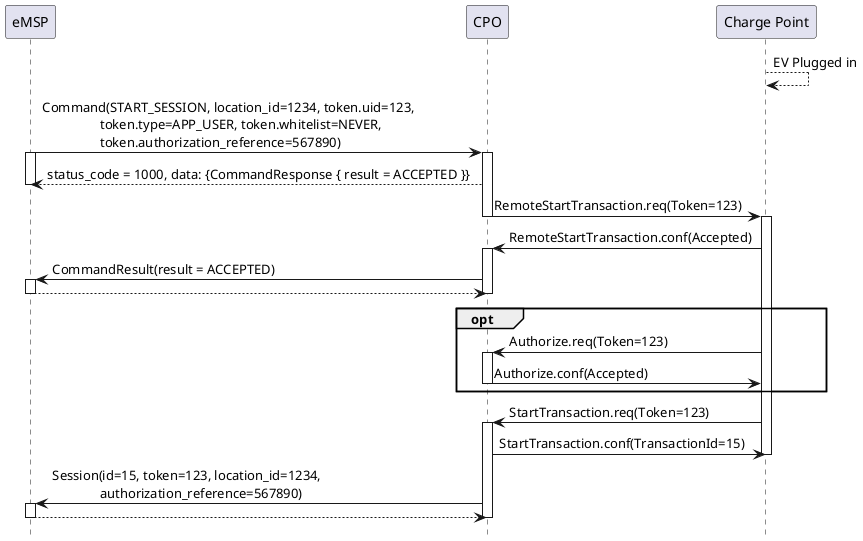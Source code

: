 @startuml
hide footbox

participant eMSP
participant CPO
participant "Charge Point" as CP

CP   --> CP: EV Plugged in

eMSP ->  CPO:  Command(START_SESSION, location_id=1234, token.uid=123,\n                 token.type=APP_USER, token.whitelist=NEVER,\n                 token.authorization_reference=567890)
activate eMSP
activate CPO
CPO  --> eMSP: status_code = 1000, data: {CommandResponse { result = ACCEPTED }}
deactivate eMSP

CPO  ->  CP:   RemoteStartTransaction.req(Token=123)
deactivate CPO
activate CP
CP   ->  CPO:  RemoteStartTransaction.conf(Accepted)
activate CPO
CPO  ->  eMSP: CommandResult(result = ACCEPTED)
activate eMSP
eMSP --> CPO:
deactivate CPO
deactivate eMSP

opt
  CP   ->  CPO:  Authorize.req(Token=123)
  activate CPO
  CPO  ->  CP:   Authorize.conf(Accepted)
  deactivate CPO
end

CP   ->  CPO:  StartTransaction.req(Token=123)
activate CPO
CPO  ->  CP:   StartTransaction.conf(TransactionId=15)
deactivate CP
CPO  ->  eMSP: Session(id=15, token=123, location_id=1234,\n              authorization_reference=567890)
activate eMSP
eMSP --> CPO:
deactivate CPO
deactivate eMSP
@enduml